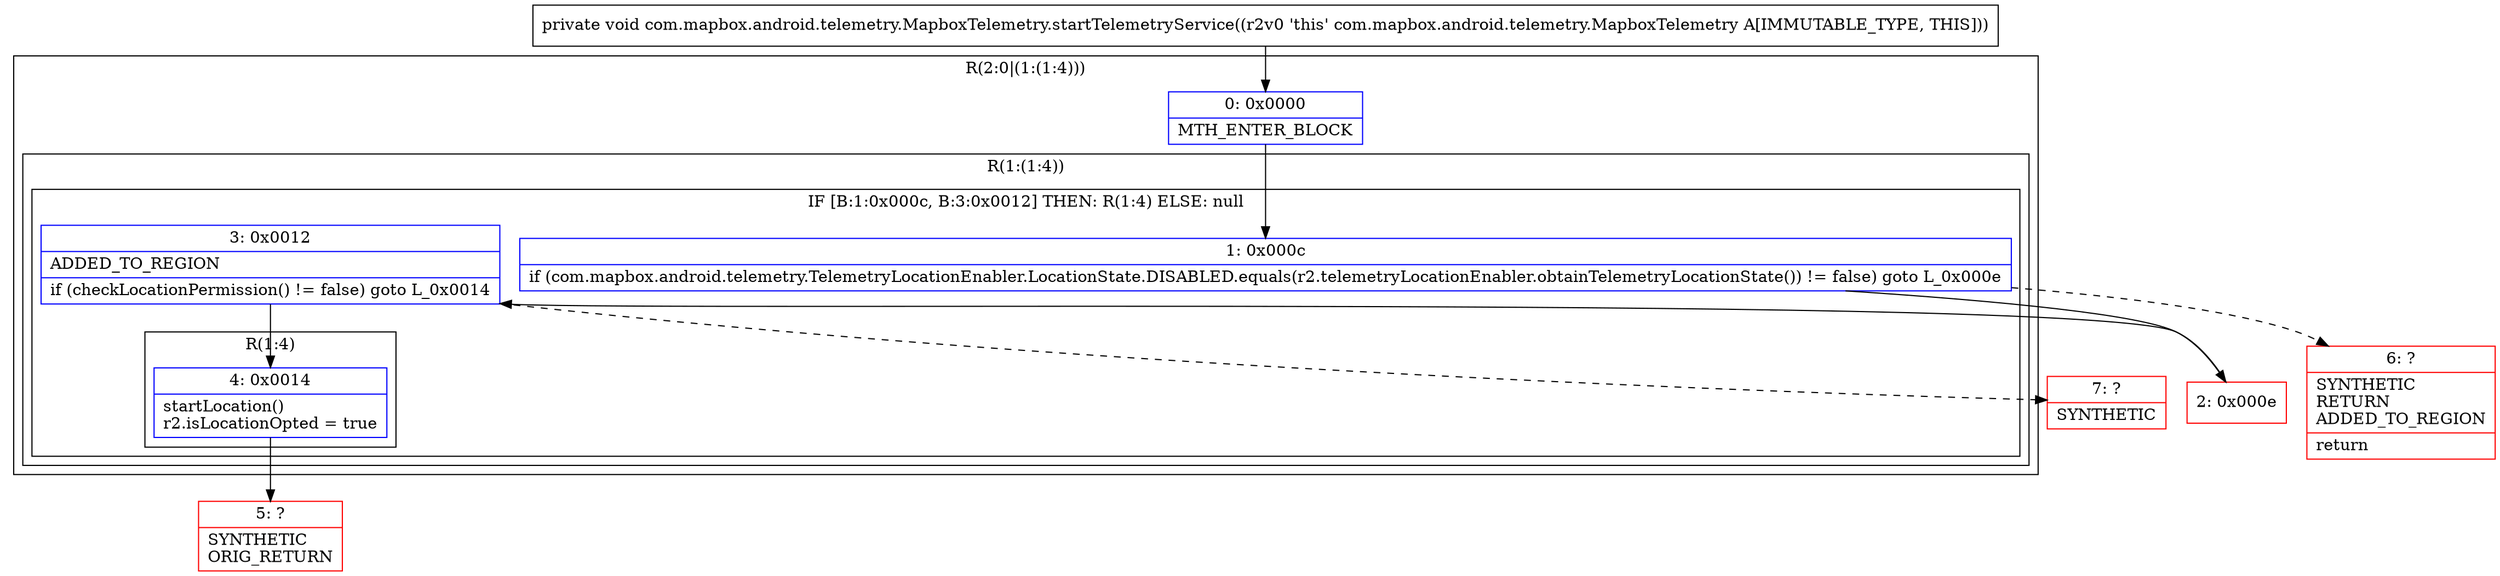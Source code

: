 digraph "CFG forcom.mapbox.android.telemetry.MapboxTelemetry.startTelemetryService()V" {
subgraph cluster_Region_70650505 {
label = "R(2:0|(1:(1:4)))";
node [shape=record,color=blue];
Node_0 [shape=record,label="{0\:\ 0x0000|MTH_ENTER_BLOCK\l}"];
subgraph cluster_Region_785138662 {
label = "R(1:(1:4))";
node [shape=record,color=blue];
subgraph cluster_IfRegion_320964623 {
label = "IF [B:1:0x000c, B:3:0x0012] THEN: R(1:4) ELSE: null";
node [shape=record,color=blue];
Node_1 [shape=record,label="{1\:\ 0x000c|if (com.mapbox.android.telemetry.TelemetryLocationEnabler.LocationState.DISABLED.equals(r2.telemetryLocationEnabler.obtainTelemetryLocationState()) != false) goto L_0x000e\l}"];
Node_3 [shape=record,label="{3\:\ 0x0012|ADDED_TO_REGION\l|if (checkLocationPermission() != false) goto L_0x0014\l}"];
subgraph cluster_Region_72400193 {
label = "R(1:4)";
node [shape=record,color=blue];
Node_4 [shape=record,label="{4\:\ 0x0014|startLocation()\lr2.isLocationOpted = true\l}"];
}
}
}
}
Node_2 [shape=record,color=red,label="{2\:\ 0x000e}"];
Node_5 [shape=record,color=red,label="{5\:\ ?|SYNTHETIC\lORIG_RETURN\l}"];
Node_6 [shape=record,color=red,label="{6\:\ ?|SYNTHETIC\lRETURN\lADDED_TO_REGION\l|return\l}"];
Node_7 [shape=record,color=red,label="{7\:\ ?|SYNTHETIC\l}"];
MethodNode[shape=record,label="{private void com.mapbox.android.telemetry.MapboxTelemetry.startTelemetryService((r2v0 'this' com.mapbox.android.telemetry.MapboxTelemetry A[IMMUTABLE_TYPE, THIS])) }"];
MethodNode -> Node_0;
Node_0 -> Node_1;
Node_1 -> Node_2;
Node_1 -> Node_6[style=dashed];
Node_3 -> Node_4;
Node_3 -> Node_7[style=dashed];
Node_4 -> Node_5;
Node_2 -> Node_3;
}

